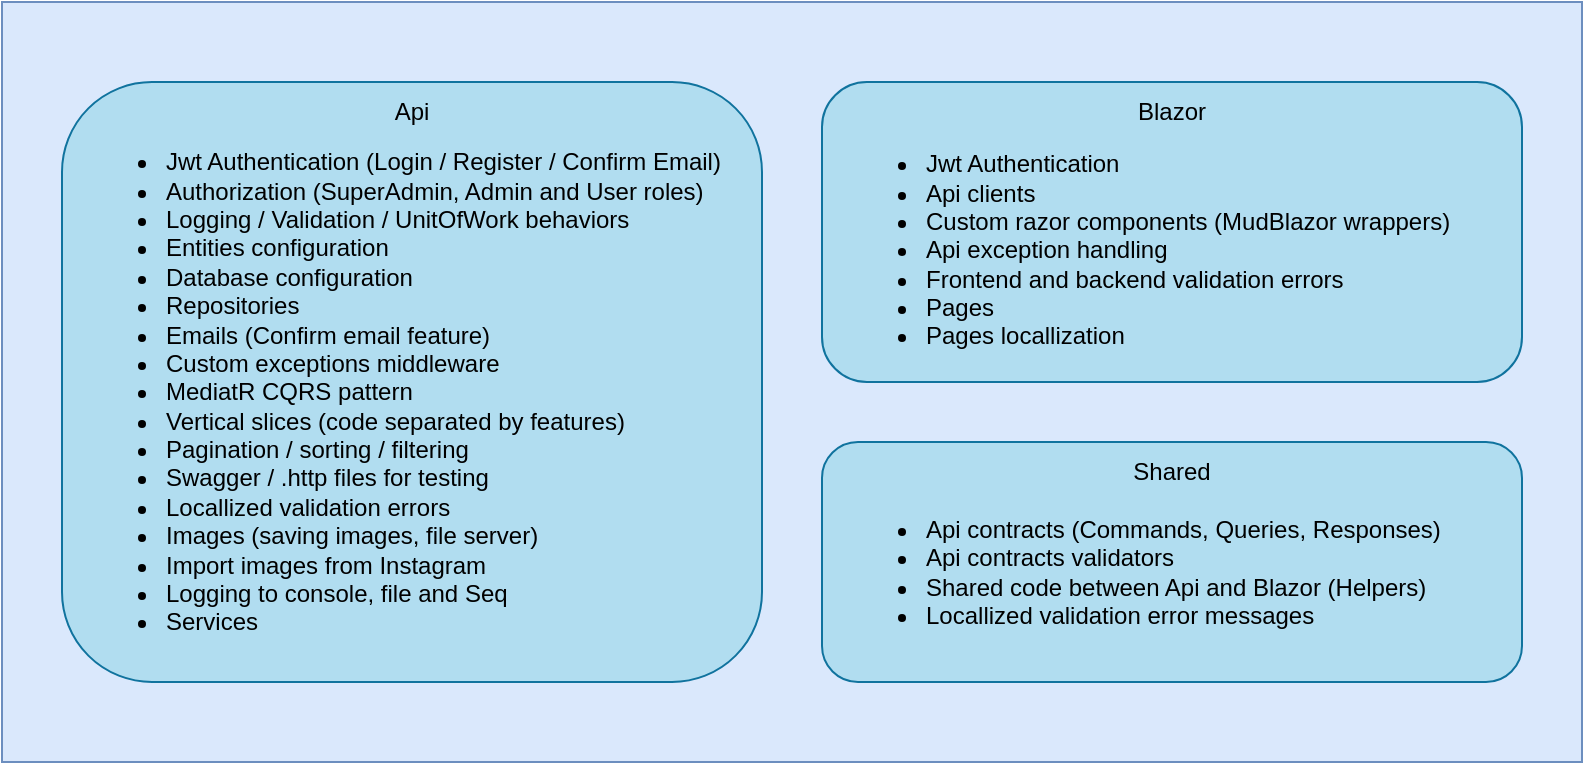 <mxfile version="23.1.1" type="device">
  <diagram name="Strona-1" id="zkBkroBtWqzy3IAwnlxd">
    <mxGraphModel dx="1434" dy="738" grid="1" gridSize="10" guides="1" tooltips="1" connect="1" arrows="1" fold="1" page="1" pageScale="1" pageWidth="900" pageHeight="1600" math="0" shadow="0">
      <root>
        <mxCell id="0" />
        <mxCell id="1" parent="0" />
        <mxCell id="BVouxYWnViqfbmxueGc--1" value="" style="rounded=0;whiteSpace=wrap;html=1;fillColor=#dae8fc;strokeColor=#6c8ebf;" vertex="1" parent="1">
          <mxGeometry x="60" y="400" width="790" height="380" as="geometry" />
        </mxCell>
        <mxCell id="BVouxYWnViqfbmxueGc--7" value="" style="rounded=1;whiteSpace=wrap;html=1;labelBackgroundColor=none;fillColor=#b1ddf0;strokeColor=#10739e;shadow=0;glass=0;" vertex="1" parent="1">
          <mxGeometry x="470" y="620" width="350" height="120" as="geometry" />
        </mxCell>
        <mxCell id="BVouxYWnViqfbmxueGc--11" value="Shared" style="text;html=1;strokeColor=none;fillColor=none;align=center;verticalAlign=middle;whiteSpace=wrap;rounded=0;" vertex="1" parent="1">
          <mxGeometry x="615" y="620" width="60" height="30" as="geometry" />
        </mxCell>
        <mxCell id="BVouxYWnViqfbmxueGc--13" value="&lt;ul&gt;&lt;li&gt;Api contracts (Commands, Queries, Responses)&lt;/li&gt;&lt;li&gt;Api contracts validators&lt;/li&gt;&lt;li&gt;Shared code between Api and Blazor (Helpers)&lt;/li&gt;&lt;li&gt;Locallized validation error messages&lt;/li&gt;&lt;/ul&gt;" style="text;html=1;strokeColor=none;fillColor=none;align=left;verticalAlign=middle;whiteSpace=wrap;rounded=0;" vertex="1" parent="1">
          <mxGeometry x="480" y="650" width="330" height="70" as="geometry" />
        </mxCell>
        <mxCell id="BVouxYWnViqfbmxueGc--14" value="" style="rounded=1;whiteSpace=wrap;html=1;labelBackgroundColor=none;fillColor=#b1ddf0;strokeColor=#10739e;shadow=0;glass=0;" vertex="1" parent="1">
          <mxGeometry x="90" y="440" width="350" height="300" as="geometry" />
        </mxCell>
        <mxCell id="BVouxYWnViqfbmxueGc--15" value="Api" style="text;html=1;strokeColor=none;fillColor=none;align=center;verticalAlign=middle;whiteSpace=wrap;rounded=0;" vertex="1" parent="1">
          <mxGeometry x="235" y="440" width="60" height="30" as="geometry" />
        </mxCell>
        <mxCell id="BVouxYWnViqfbmxueGc--16" value="&lt;ul&gt;&lt;li&gt;Jwt Authentication (Login / Register / Confirm Email)&lt;/li&gt;&lt;li&gt;Authorization (SuperAdmin, Admin and User roles)&lt;/li&gt;&lt;li&gt;Logging / Validation / UnitOfWork behaviors&lt;/li&gt;&lt;li&gt;Entities configuration&lt;/li&gt;&lt;li&gt;Database configuration&lt;/li&gt;&lt;li&gt;Repositories&lt;/li&gt;&lt;li&gt;Emails (Confirm email feature)&lt;/li&gt;&lt;li&gt;Custom exceptions middleware&lt;/li&gt;&lt;li&gt;MediatR CQRS pattern&lt;/li&gt;&lt;li&gt;Vertical slices (code separated by features)&lt;/li&gt;&lt;li&gt;Pagination / sorting / filtering&lt;/li&gt;&lt;li&gt;Swagger / .http files for testing&lt;/li&gt;&lt;li&gt;Locallized validation errors&lt;/li&gt;&lt;li&gt;Images (saving images, file server)&lt;/li&gt;&lt;li&gt;Import images from Instagram&lt;/li&gt;&lt;li&gt;Logging to console, file and Seq&lt;/li&gt;&lt;li&gt;Services&lt;/li&gt;&lt;/ul&gt;" style="text;html=1;strokeColor=none;fillColor=none;align=left;verticalAlign=middle;whiteSpace=wrap;rounded=0;" vertex="1" parent="1">
          <mxGeometry x="100" y="451.5" width="330" height="287" as="geometry" />
        </mxCell>
        <mxCell id="BVouxYWnViqfbmxueGc--18" value="" style="rounded=1;whiteSpace=wrap;html=1;labelBackgroundColor=none;fillColor=#b1ddf0;strokeColor=#10739e;shadow=0;glass=0;" vertex="1" parent="1">
          <mxGeometry x="470" y="440" width="350" height="150" as="geometry" />
        </mxCell>
        <mxCell id="BVouxYWnViqfbmxueGc--19" value="Blazor" style="text;html=1;strokeColor=none;fillColor=none;align=center;verticalAlign=middle;whiteSpace=wrap;rounded=0;" vertex="1" parent="1">
          <mxGeometry x="615" y="440" width="60" height="30" as="geometry" />
        </mxCell>
        <mxCell id="BVouxYWnViqfbmxueGc--20" value="&lt;ul&gt;&lt;li&gt;Jwt Authentication&lt;/li&gt;&lt;li&gt;Api clients&lt;/li&gt;&lt;li&gt;Custom razor components (MudBlazor wrappers)&lt;/li&gt;&lt;li&gt;Api exception handling&lt;/li&gt;&lt;li&gt;Frontend&amp;nbsp;and backend validation errors&lt;/li&gt;&lt;li&gt;Pages&lt;/li&gt;&lt;li&gt;Pages locallization&lt;/li&gt;&lt;/ul&gt;" style="text;html=1;strokeColor=none;fillColor=none;align=left;verticalAlign=middle;whiteSpace=wrap;rounded=0;" vertex="1" parent="1">
          <mxGeometry x="480" y="459" width="310" height="130" as="geometry" />
        </mxCell>
      </root>
    </mxGraphModel>
  </diagram>
</mxfile>
